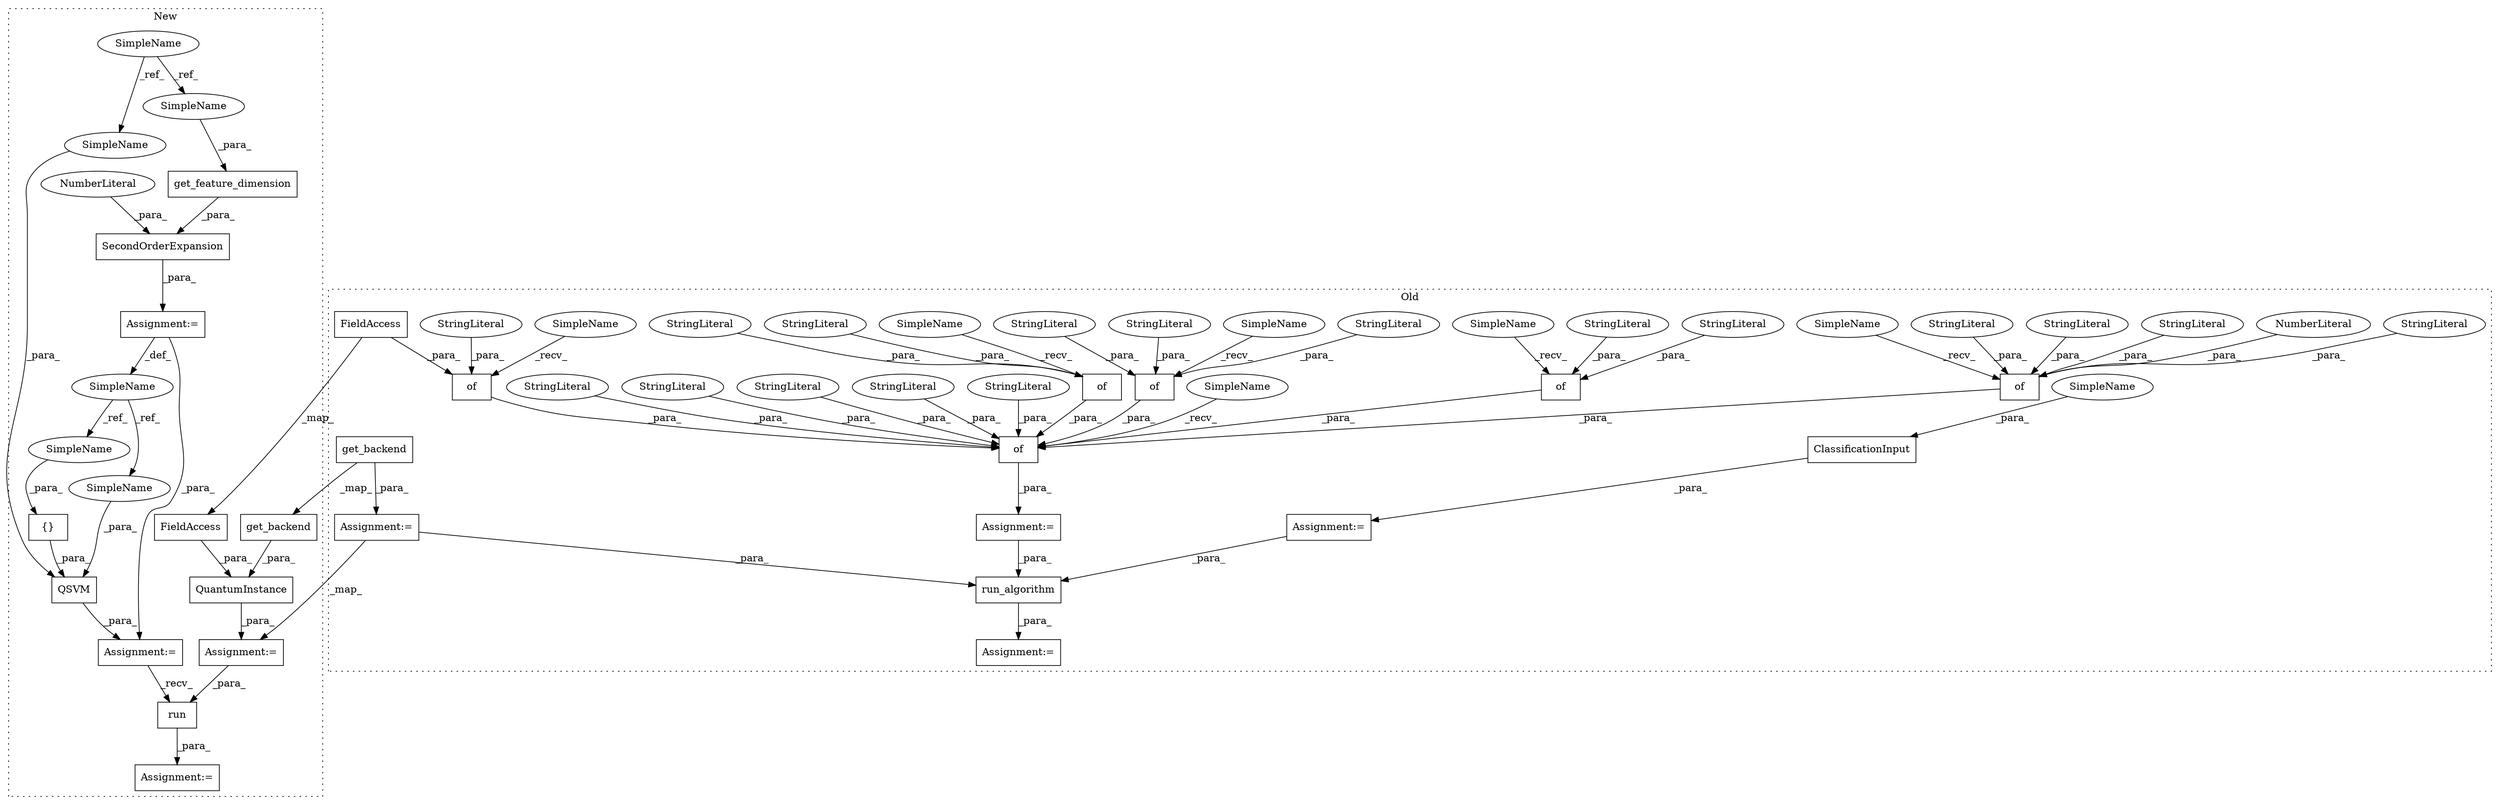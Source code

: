 digraph G {
subgraph cluster0 {
1 [label="of" a="32" s="9458,9535" l="3,1" shape="box"];
3 [label="NumberLiteral" a="34" s="9499" l="1" shape="ellipse"];
6 [label="run_algorithm" a="32" s="9625,9664" l="14,1" shape="box"];
7 [label="ClassificationInput" a="32" s="9554,9611" l="20,1" shape="box"];
8 [label="of" a="32" s="9412,9438" l="3,1" shape="box"];
10 [label="get_backend" a="32" s="8380,8408" l="12,1" shape="box"];
12 [label="StringLiteral" a="45" s="9491" l="7" shape="ellipse"];
13 [label="StringLiteral" a="45" s="9501" l="15" shape="ellipse"];
14 [label="StringLiteral" a="45" s="9415" l="6" shape="ellipse"];
15 [label="of" a="32" s="9238,9536" l="3,1" shape="box"];
20 [label="of" a="32" s="9255,9312" l="3,1" shape="box"];
22 [label="StringLiteral" a="45" s="9348" l="9" shape="ellipse"];
23 [label="of" a="32" s="9330,9346" l="3,1" shape="box"];
24 [label="StringLiteral" a="45" s="9440" l="13" shape="ellipse"];
25 [label="of" a="32" s="9362,9383" l="3,1" shape="box"];
26 [label="StringLiteral" a="45" s="9314" l="11" shape="ellipse"];
28 [label="Assignment:=" a="7" s="9233" l="1" shape="box"];
30 [label="StringLiteral" a="45" s="9340" l="6" shape="ellipse"];
31 [label="Assignment:=" a="7" s="9553" l="1" shape="box"];
32 [label="StringLiteral" a="45" s="9258" l="6" shape="ellipse"];
33 [label="Assignment:=" a="7" s="9624" l="1" shape="box"];
34 [label="StringLiteral" a="45" s="9385" l="22" shape="ellipse"];
35 [label="StringLiteral" a="45" s="9422" l="16" shape="ellipse"];
36 [label="StringLiteral" a="45" s="9241" l="9" shape="ellipse"];
37 [label="StringLiteral" a="45" s="9265" l="16" shape="ellipse"];
38 [label="StringLiteral" a="45" s="9333" l="6" shape="ellipse"];
39 [label="StringLiteral" a="45" s="9468" l="22" shape="ellipse"];
41 [label="StringLiteral" a="45" s="9282" l="13" shape="ellipse"];
42 [label="StringLiteral" a="45" s="9365" l="7" shape="ellipse"];
43 [label="StringLiteral" a="45" s="9461" l="6" shape="ellipse"];
45 [label="FieldAccess" a="22" s="9373" l="10" shape="box"];
47 [label="Assignment:=" a="7" s="8370" l="1" shape="box"];
52 [label="SimpleName" a="42" s="9574" l="14" shape="ellipse"];
53 [label="SimpleName" a="42" s="9454" l="3" shape="ellipse"];
54 [label="SimpleName" a="42" s="9251" l="3" shape="ellipse"];
55 [label="SimpleName" a="42" s="9234" l="3" shape="ellipse"];
56 [label="SimpleName" a="42" s="9408" l="3" shape="ellipse"];
57 [label="SimpleName" a="42" s="9358" l="3" shape="ellipse"];
58 [label="SimpleName" a="42" s="9326" l="3" shape="ellipse"];
label = "Old";
style="dotted";
}
subgraph cluster1 {
2 [label="SecondOrderExpansion" a="32" s="9758,9837" l="21,1" shape="box"];
4 [label="{}" a="4" s="9943,9955" l="1,1" shape="box"];
5 [label="NumberLiteral" a="34" s="9817" l="1" shape="ellipse"];
9 [label="run" a="32" s="10064,10084" l="4,1" shape="box"];
11 [label="get_backend" a="32" s="10006,10034" l="12,1" shape="box"];
16 [label="SimpleName" a="42" s="9746" l="11" shape="ellipse"];
17 [label="QSVM" a="32" s="9848,9957" l="5,1" shape="box"];
18 [label="get_feature_dimension" a="32" s="9779,9815" l="22,1" shape="box"];
19 [label="SimpleName" a="42" s="8887" l="14" shape="ellipse"];
21 [label="QuantumInstance" a="32" s="9981,10046" l="16,1" shape="box"];
27 [label="Assignment:=" a="7" s="10059" l="1" shape="box"];
29 [label="Assignment:=" a="7" s="9847" l="1" shape="box"];
40 [label="Assignment:=" a="7" s="9757" l="1" shape="box"];
44 [label="FieldAccess" a="22" s="10036" l="10" shape="box"];
46 [label="Assignment:=" a="7" s="9980" l="1" shape="box"];
48 [label="SimpleName" a="42" s="9853" l="11" shape="ellipse"];
49 [label="SimpleName" a="42" s="9944" l="11" shape="ellipse"];
50 [label="SimpleName" a="42" s="9865" l="14" shape="ellipse"];
51 [label="SimpleName" a="42" s="9801" l="14" shape="ellipse"];
label = "New";
style="dotted";
}
1 -> 15 [label="_para_"];
2 -> 40 [label="_para_"];
3 -> 1 [label="_para_"];
4 -> 17 [label="_para_"];
5 -> 2 [label="_para_"];
6 -> 33 [label="_para_"];
7 -> 31 [label="_para_"];
8 -> 15 [label="_para_"];
9 -> 27 [label="_para_"];
10 -> 47 [label="_para_"];
10 -> 11 [label="_map_"];
11 -> 21 [label="_para_"];
12 -> 1 [label="_para_"];
13 -> 1 [label="_para_"];
14 -> 8 [label="_para_"];
15 -> 28 [label="_para_"];
16 -> 48 [label="_ref_"];
16 -> 49 [label="_ref_"];
17 -> 29 [label="_para_"];
18 -> 2 [label="_para_"];
19 -> 50 [label="_ref_"];
19 -> 51 [label="_ref_"];
20 -> 15 [label="_para_"];
21 -> 46 [label="_para_"];
22 -> 15 [label="_para_"];
23 -> 15 [label="_para_"];
24 -> 15 [label="_para_"];
25 -> 15 [label="_para_"];
26 -> 15 [label="_para_"];
28 -> 6 [label="_para_"];
29 -> 9 [label="_recv_"];
30 -> 23 [label="_para_"];
31 -> 6 [label="_para_"];
32 -> 20 [label="_para_"];
34 -> 15 [label="_para_"];
35 -> 8 [label="_para_"];
36 -> 15 [label="_para_"];
37 -> 20 [label="_para_"];
38 -> 23 [label="_para_"];
39 -> 1 [label="_para_"];
40 -> 29 [label="_para_"];
40 -> 16 [label="_def_"];
41 -> 20 [label="_para_"];
42 -> 25 [label="_para_"];
43 -> 1 [label="_para_"];
44 -> 21 [label="_para_"];
45 -> 44 [label="_map_"];
45 -> 25 [label="_para_"];
46 -> 9 [label="_para_"];
47 -> 6 [label="_para_"];
47 -> 46 [label="_map_"];
48 -> 17 [label="_para_"];
49 -> 4 [label="_para_"];
50 -> 17 [label="_para_"];
51 -> 18 [label="_para_"];
52 -> 7 [label="_para_"];
53 -> 1 [label="_recv_"];
54 -> 20 [label="_recv_"];
55 -> 15 [label="_recv_"];
56 -> 8 [label="_recv_"];
57 -> 25 [label="_recv_"];
58 -> 23 [label="_recv_"];
}